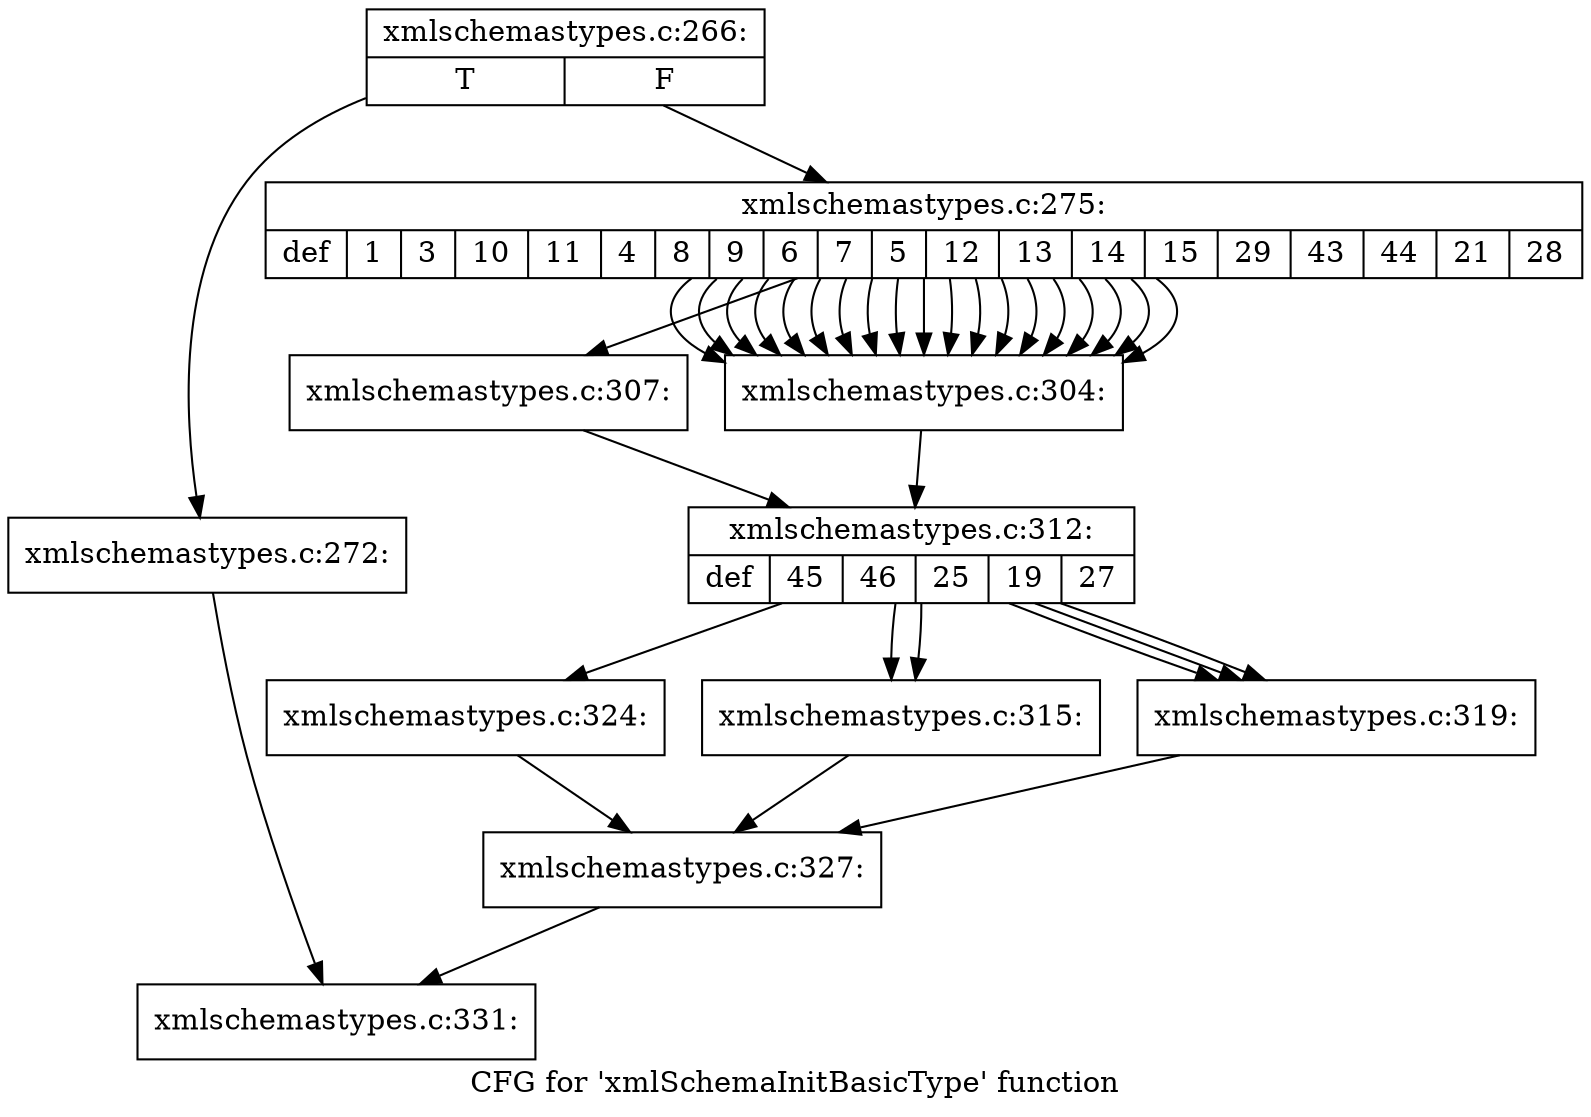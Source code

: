 digraph "CFG for 'xmlSchemaInitBasicType' function" {
	label="CFG for 'xmlSchemaInitBasicType' function";

	Node0x557d8db0a850 [shape=record,label="{xmlschemastypes.c:266:|{<s0>T|<s1>F}}"];
	Node0x557d8db0a850 -> Node0x557d8db0ba80;
	Node0x557d8db0a850 -> Node0x557d8db0bad0;
	Node0x557d8db0ba80 [shape=record,label="{xmlschemastypes.c:272:}"];
	Node0x557d8db0ba80 -> Node0x557d8db0a8a0;
	Node0x557d8db0bad0 [shape=record,label="{xmlschemastypes.c:275:|{<s0>def|<s1>1|<s2>3|<s3>10|<s4>11|<s5>4|<s6>8|<s7>9|<s8>6|<s9>7|<s10>5|<s11>12|<s12>13|<s13>14|<s14>15|<s15>29|<s16>43|<s17>44|<s18>21|<s19>28}}"];
	Node0x557d8db0bad0 -> Node0x557d8db0ce90;
	Node0x557d8db0bad0 -> Node0x557d8da14780;
	Node0x557d8db0bad0 -> Node0x557d8da14780;
	Node0x557d8db0bad0 -> Node0x557d8da14780;
	Node0x557d8db0bad0 -> Node0x557d8da14780;
	Node0x557d8db0bad0 -> Node0x557d8da14780;
	Node0x557d8db0bad0 -> Node0x557d8da14780;
	Node0x557d8db0bad0 -> Node0x557d8da14780;
	Node0x557d8db0bad0 -> Node0x557d8da14780;
	Node0x557d8db0bad0 -> Node0x557d8da14780;
	Node0x557d8db0bad0 -> Node0x557d8da14780;
	Node0x557d8db0bad0 -> Node0x557d8da14780;
	Node0x557d8db0bad0 -> Node0x557d8da14780;
	Node0x557d8db0bad0 -> Node0x557d8da14780;
	Node0x557d8db0bad0 -> Node0x557d8da14780;
	Node0x557d8db0bad0 -> Node0x557d8da14780;
	Node0x557d8db0bad0 -> Node0x557d8da14780;
	Node0x557d8db0bad0 -> Node0x557d8da14780;
	Node0x557d8db0bad0 -> Node0x557d8da14780;
	Node0x557d8db0bad0 -> Node0x557d8da14780;
	Node0x557d8da14780 [shape=record,label="{xmlschemastypes.c:304:}"];
	Node0x557d8da14780 -> Node0x557d8db0cdb0;
	Node0x557d8db0ce90 [shape=record,label="{xmlschemastypes.c:307:}"];
	Node0x557d8db0ce90 -> Node0x557d8db0cdb0;
	Node0x557d8db0cdb0 [shape=record,label="{xmlschemastypes.c:312:|{<s0>def|<s1>45|<s2>46|<s3>25|<s4>19|<s5>27}}"];
	Node0x557d8db0cdb0 -> Node0x557d8db0e450;
	Node0x557d8db0cdb0 -> Node0x557d8db0e570;
	Node0x557d8db0cdb0 -> Node0x557d8db0e570;
	Node0x557d8db0cdb0 -> Node0x557d8db0e650;
	Node0x557d8db0cdb0 -> Node0x557d8db0e650;
	Node0x557d8db0cdb0 -> Node0x557d8db0e650;
	Node0x557d8db0e570 [shape=record,label="{xmlschemastypes.c:315:}"];
	Node0x557d8db0e570 -> Node0x557d8db0e370;
	Node0x557d8db0e650 [shape=record,label="{xmlschemastypes.c:319:}"];
	Node0x557d8db0e650 -> Node0x557d8db0e370;
	Node0x557d8db0e450 [shape=record,label="{xmlschemastypes.c:324:}"];
	Node0x557d8db0e450 -> Node0x557d8db0e370;
	Node0x557d8db0e370 [shape=record,label="{xmlschemastypes.c:327:}"];
	Node0x557d8db0e370 -> Node0x557d8db0a8a0;
	Node0x557d8db0a8a0 [shape=record,label="{xmlschemastypes.c:331:}"];
}
